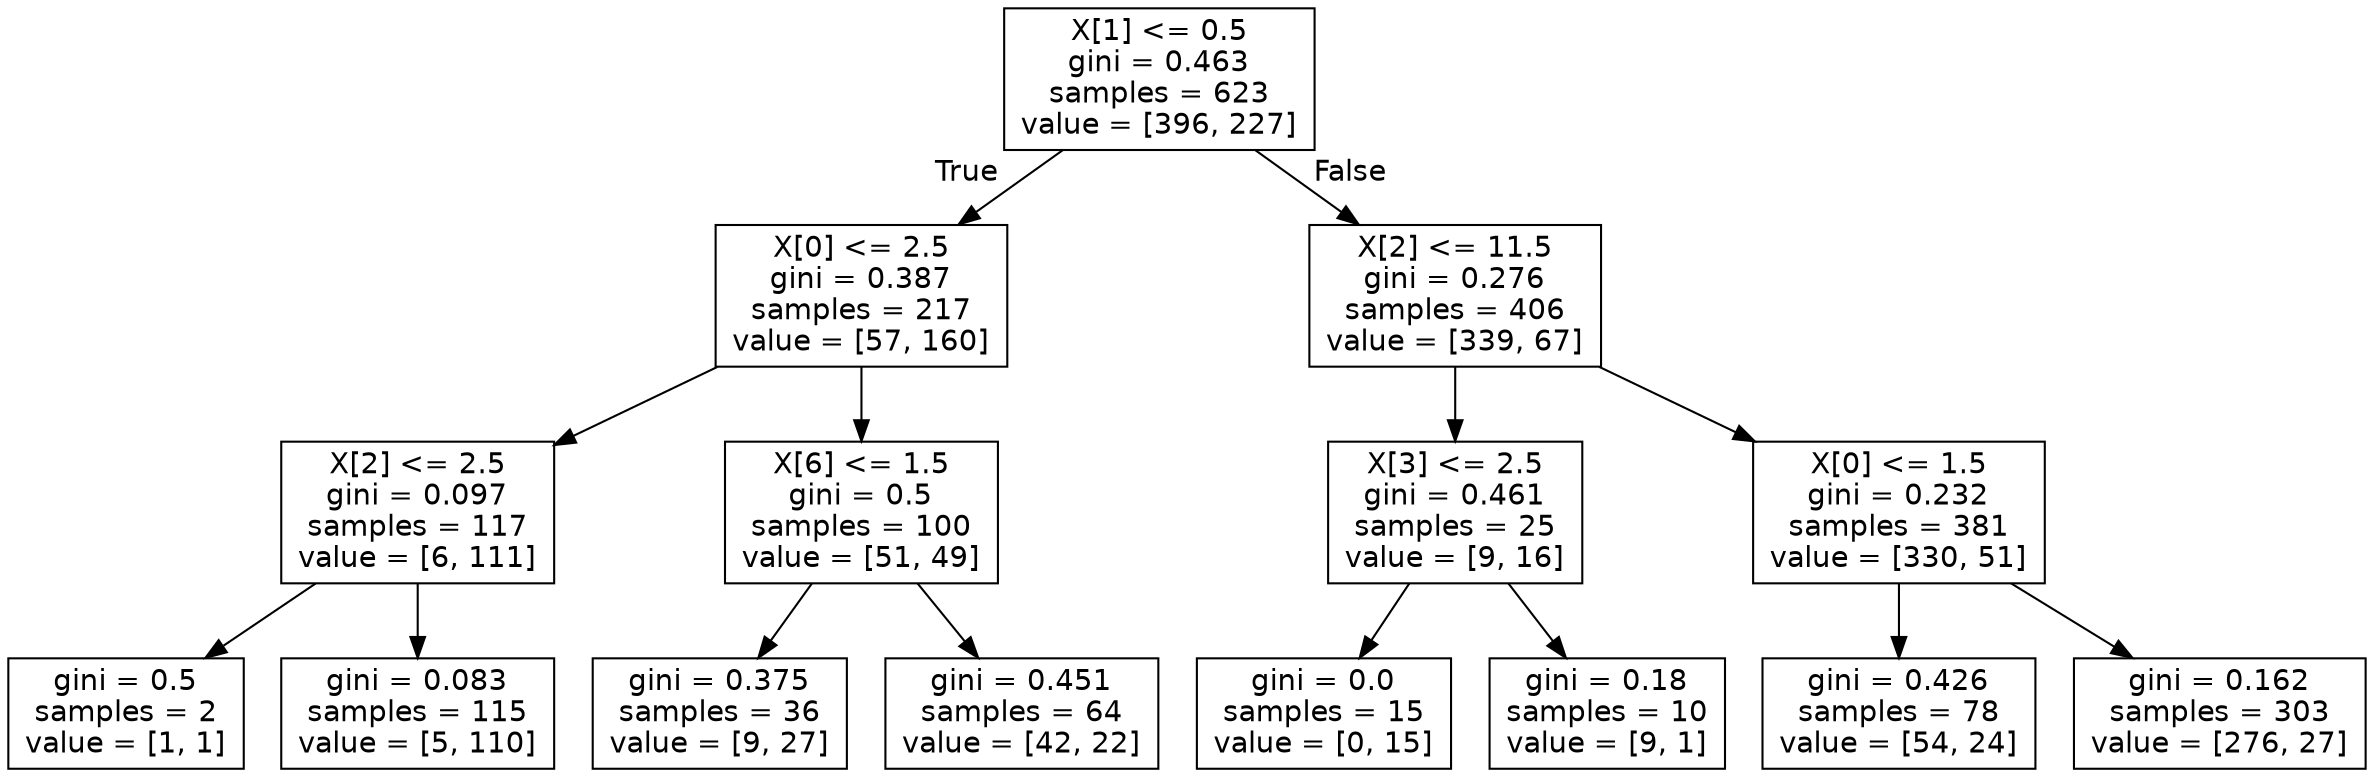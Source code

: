 digraph Tree {
node [shape=box, fontname="helvetica"] ;
edge [fontname="helvetica"] ;
0 [label="X[1] <= 0.5\ngini = 0.463\nsamples = 623\nvalue = [396, 227]"] ;
1 [label="X[0] <= 2.5\ngini = 0.387\nsamples = 217\nvalue = [57, 160]"] ;
0 -> 1 [labeldistance=2.5, labelangle=45, headlabel="True"] ;
2 [label="X[2] <= 2.5\ngini = 0.097\nsamples = 117\nvalue = [6, 111]"] ;
1 -> 2 ;
3 [label="gini = 0.5\nsamples = 2\nvalue = [1, 1]"] ;
2 -> 3 ;
4 [label="gini = 0.083\nsamples = 115\nvalue = [5, 110]"] ;
2 -> 4 ;
5 [label="X[6] <= 1.5\ngini = 0.5\nsamples = 100\nvalue = [51, 49]"] ;
1 -> 5 ;
6 [label="gini = 0.375\nsamples = 36\nvalue = [9, 27]"] ;
5 -> 6 ;
7 [label="gini = 0.451\nsamples = 64\nvalue = [42, 22]"] ;
5 -> 7 ;
8 [label="X[2] <= 11.5\ngini = 0.276\nsamples = 406\nvalue = [339, 67]"] ;
0 -> 8 [labeldistance=2.5, labelangle=-45, headlabel="False"] ;
9 [label="X[3] <= 2.5\ngini = 0.461\nsamples = 25\nvalue = [9, 16]"] ;
8 -> 9 ;
10 [label="gini = 0.0\nsamples = 15\nvalue = [0, 15]"] ;
9 -> 10 ;
11 [label="gini = 0.18\nsamples = 10\nvalue = [9, 1]"] ;
9 -> 11 ;
12 [label="X[0] <= 1.5\ngini = 0.232\nsamples = 381\nvalue = [330, 51]"] ;
8 -> 12 ;
13 [label="gini = 0.426\nsamples = 78\nvalue = [54, 24]"] ;
12 -> 13 ;
14 [label="gini = 0.162\nsamples = 303\nvalue = [276, 27]"] ;
12 -> 14 ;
}